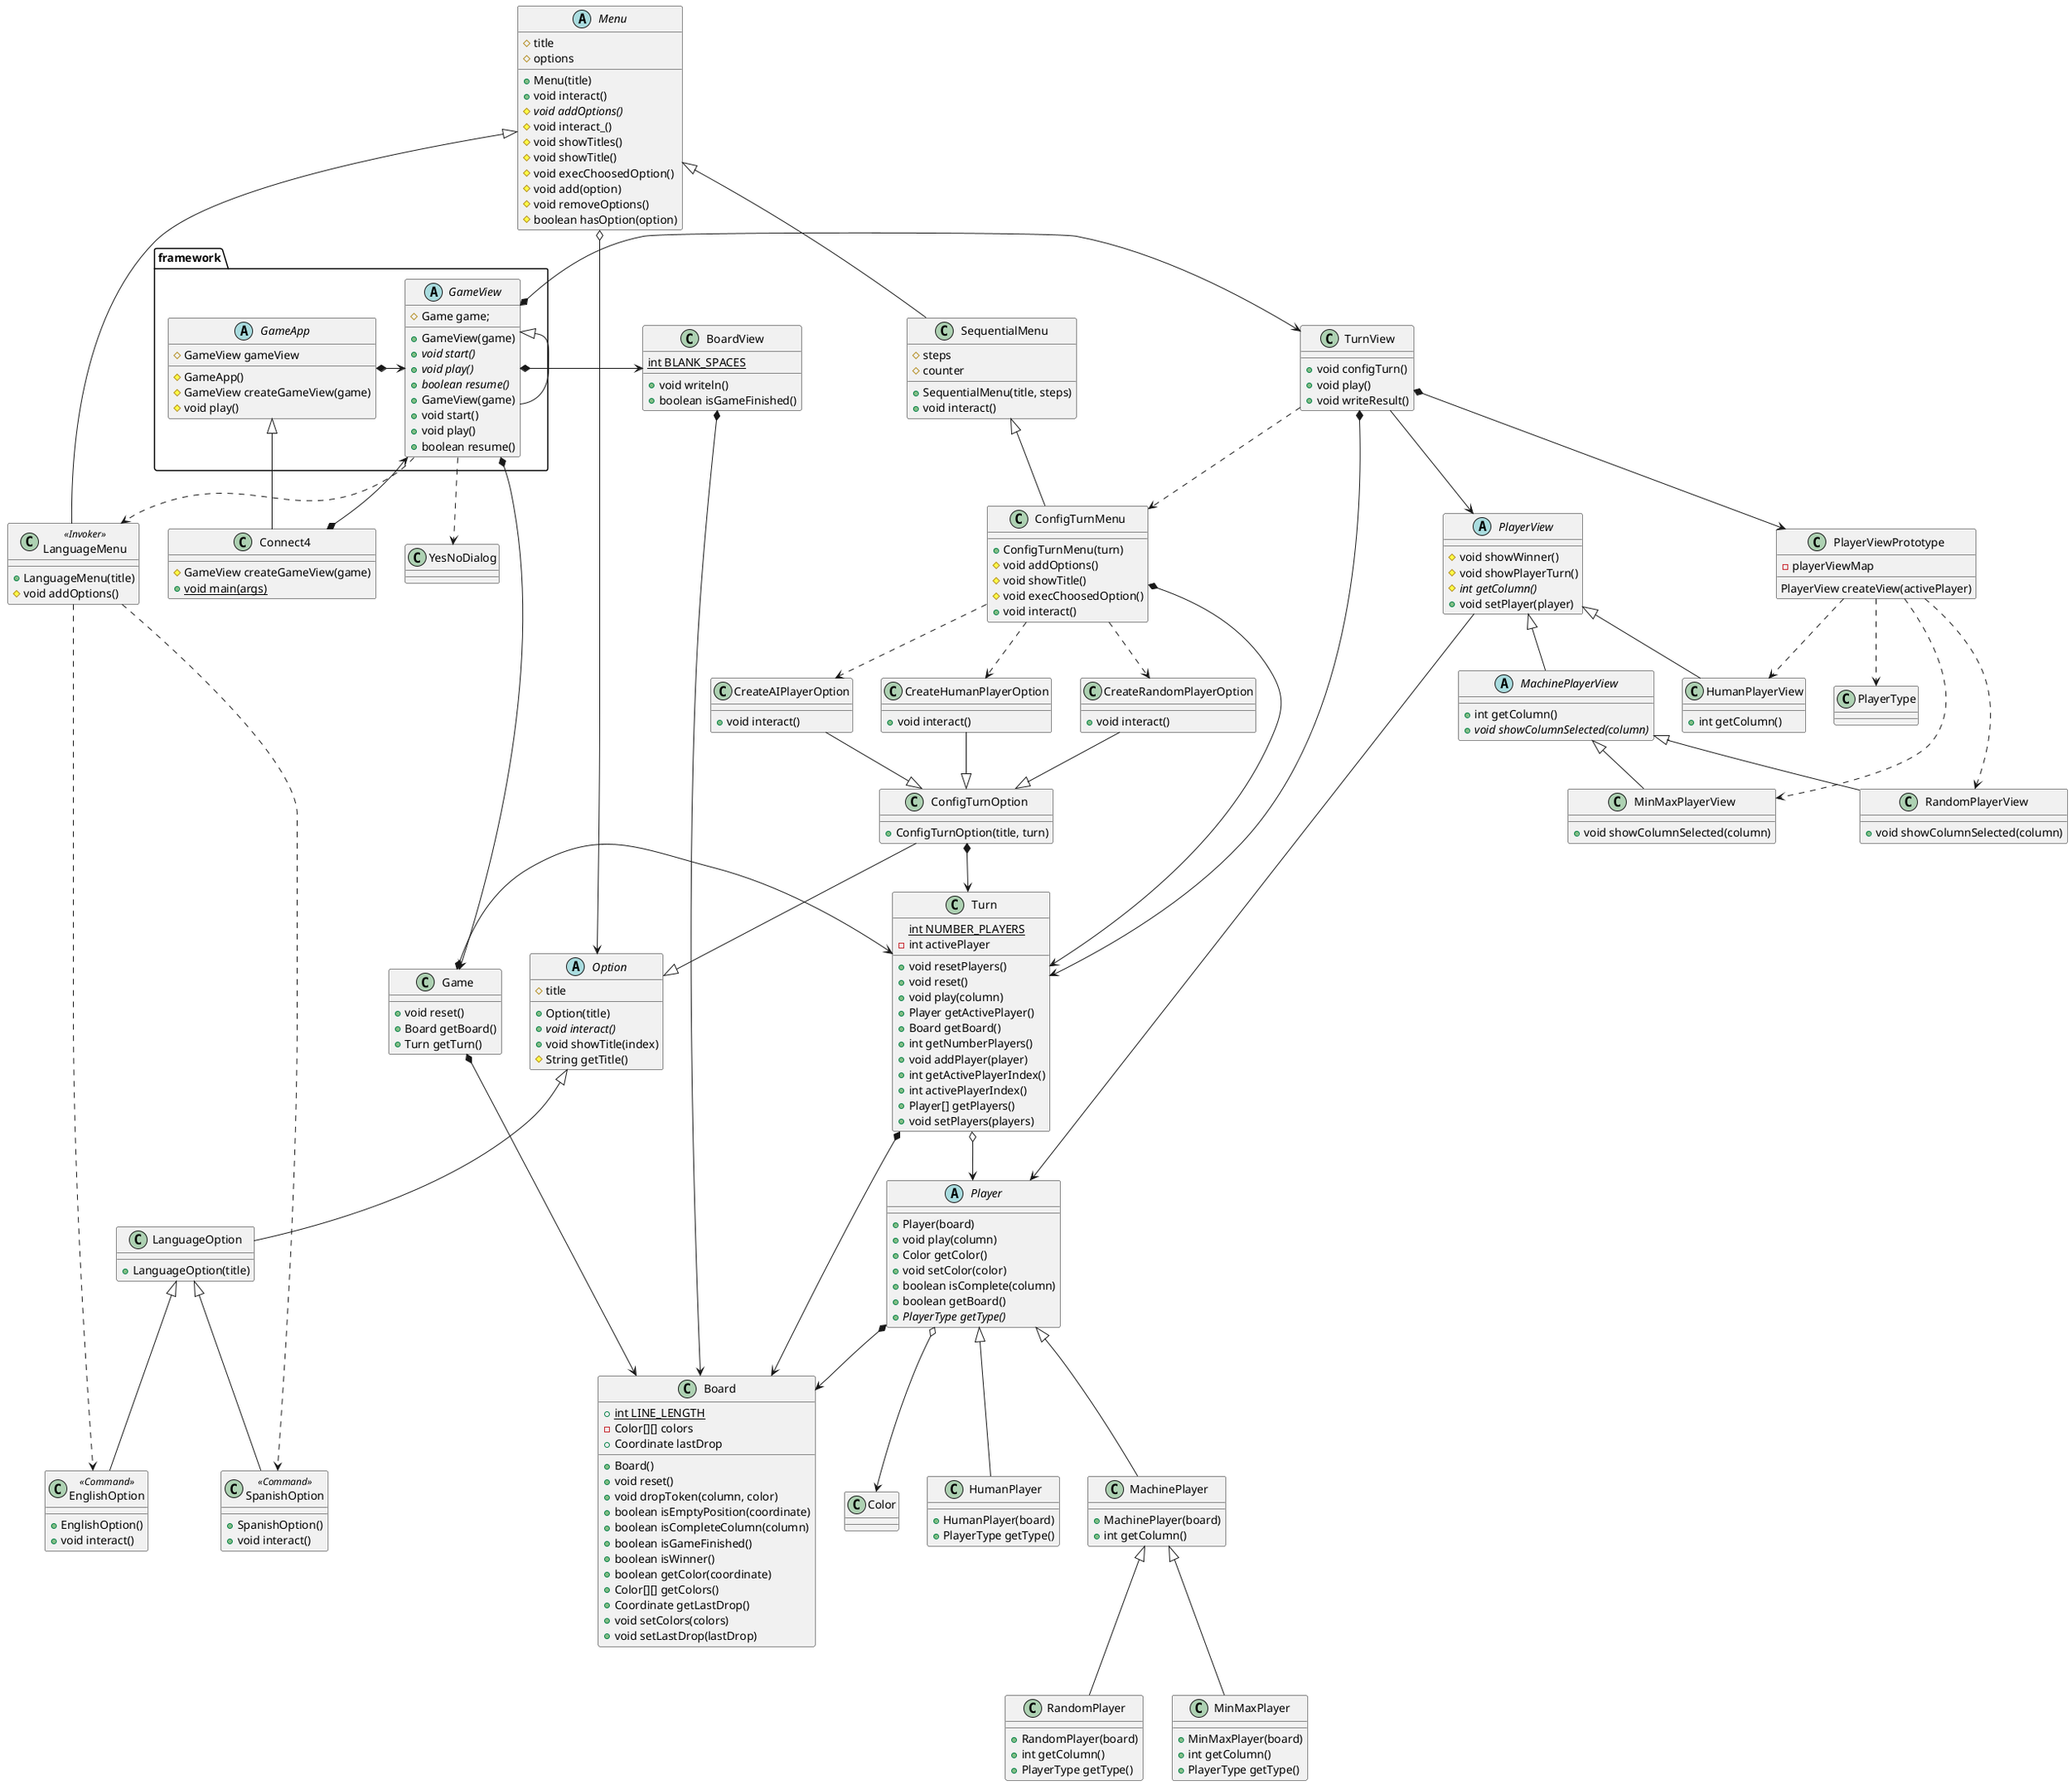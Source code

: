 @startuml connect4

abstract class framework.GameApp {
    # GameView gameView
    # GameApp()
    # GameView createGameView(game)
    # void play()
}
framework.GameApp <|-- Connect4
framework.GameApp *-> framework.GameView


abstract class framework.GameView {
    # Game game;
    + GameView(game)
    + {abstract} void start()
    + {abstract} void play()
    + {abstract} boolean resume()
}
framework.GameView <|-- GameView

    Connect4 : # GameView createGameView(game)
    Connect4 : + {static} void main(args)
    Connect4 *--> GameView

    GameView *-> BoardView
    GameView *-> TurnView
    GameView *-> Game
    GameView : + GameView(game)
    GameView : + void start()
    GameView : + void play()
    GameView : + boolean resume()
    GameView ..> YesNoDialog
    GameView ..> LanguageMenu

    TurnView *--> Turn
    TurnView --> PlayerView
    TurnView *--> PlayerViewPrototype
    TurnView : + void configTurn()
    TurnView : + void play()
    TurnView : + void writeResult()
    TurnView ..> ConfigTurnMenu

    abstract class PlayerView
    PlayerView --> Player
    PlayerView : # void showWinner()
    PlayerView : # void showPlayerTurn()
    PlayerView : # {abstract} int getColumn()
    PlayerView : + void setPlayer(player)
    PlayerView <|-- HumanPlayerView
    PlayerView <|-- MachinePlayerView

    HumanPlayerView : + int getColumn()

    abstract class MachinePlayerView
    MachinePlayerView : + int getColumn()
    MachinePlayerView : + {abstract} void showColumnSelected(column)
    MachinePlayerView <|-- RandomPlayerView
    MachinePlayerView <|-- MinMaxPlayerView

    MinMaxPlayerView : + void showColumnSelected(column)

    RandomPlayerView : + void showColumnSelected(column)

    PlayerViewPrototype : - playerViewMap
    PlayerViewPrototype : PlayerView createView(activePlayer)
    PlayerViewPrototype ..> HumanPlayerView
    PlayerViewPrototype ..> RandomPlayerView
    PlayerViewPrototype ..> MinMaxPlayerView
    PlayerViewPrototype ..> PlayerType

    BoardView : {static} int BLANK_SPACES
    BoardView *--> Board
    BoardView : + void writeln()
    BoardView : + boolean isGameFinished()

    Game *-> Board
    Game *-> Turn
    Game : + void reset()
    Game : + Board getBoard()
    Game : + Turn getTurn()

    Turn o--> Player
    Turn *--> Board
    Turn : {static} int NUMBER_PLAYERS
    Turn : - int activePlayer
    Turn : + void resetPlayers()
    Turn : + void reset()
    Turn : + void play(column)
    Turn : + Player getActivePlayer()
    Turn : + Board getBoard()
    Turn : + int getNumberPlayers()
    Turn : + void addPlayer(player)
    Turn : + int getActivePlayerIndex()
    Turn : + int activePlayerIndex()
    Turn : + Player[] getPlayers()
    Turn : + void setPlayers(players)

    abstract Player
    Player o--> Color
    Player *--> Board
    Player : + Player(board)
    Player : + void play(column)
    Player : + Color getColor()
    Player : + void setColor(color)
    Player : + boolean isComplete(column)
    Player : + boolean getBoard()
    Player : + {abstract} PlayerType getType()
    Player <|-- HumanPlayer
    Player <|-- MachinePlayer

    HumanPlayer : + HumanPlayer(board)
    HumanPlayer : + PlayerType getType()

    MachinePlayer : + MachinePlayer(board)
    MachinePlayer : + int getColumn()
    MachinePlayer <|-- RandomPlayer
    MachinePlayer <|-- MinMaxPlayer

    RandomPlayer : + RandomPlayer(board)
    RandomPlayer : + int getColumn()
    RandomPlayer : + PlayerType getType()

    MinMaxPlayer : + MinMaxPlayer(board)
    MinMaxPlayer : + int getColumn()
    MinMaxPlayer : + PlayerType getType()

    Board : + {static} int LINE_LENGTH
    Board : - Color[][] colors
    Board : + Coordinate lastDrop
    Board : + Board()
    Board : + void reset()
    Board : + void dropToken(column, color)
    Board : + boolean isEmptyPosition(coordinate)
    Board : + boolean isCompleteColumn(column)
    Board : + boolean isGameFinished()
    Board : + boolean isWinner()
    Board : + boolean getColor(coordinate)
    Board : + Color[][] getColors()
    Board : + Coordinate getLastDrop()
    Board : + void setColors(colors)
    Board : + void setLastDrop(lastDrop)

    abstract class Menu
    Menu : # title
    Menu : # options
    Menu o--> Option
    Menu : + Menu(title)
    Menu : + void interact()
    Menu : # {abstract} void addOptions()
    Menu : # void interact_()
    Menu : # void showTitles()
    Menu : # void showTitle()
    Menu : # void execChoosedOption()
    Menu : # void add(option)
    Menu : # void removeOptions()
    Menu : # boolean hasOption(option)
    Menu <|-- SequentialMenu
    Menu <|-- LanguageMenu

    class LanguageMenu << Invoker >>
    LanguageMenu : + LanguageMenu(title)
    LanguageMenu : # void addOptions()
    LanguageMenu ..> SpanishOption
    LanguageMenu ..> EnglishOption

    SequentialMenu : # steps
    SequentialMenu : # counter
    SequentialMenu : + SequentialMenu(title, steps)
    SequentialMenu : + void interact()
    SequentialMenu <|-- ConfigTurnMenu

    ConfigTurnMenu *--> Turn
    ConfigTurnMenu : + ConfigTurnMenu(turn)
    ConfigTurnMenu : # void addOptions()
    ConfigTurnMenu : # void showTitle()
    ConfigTurnMenu : # void execChoosedOption()
    ConfigTurnMenu : + void interact()
    ConfigTurnMenu ..> CreateHumanPlayerOption
    ConfigTurnMenu ..> CreateRandomPlayerOption
    ConfigTurnMenu ..> CreateAIPlayerOption

    abstract class Option
    Option : # title
    Option : + Option(title)
    Option : + {abstract} void interact()
    Option : + void showTitle(index)
    Option : # String getTitle()
    Option <|-- LanguageOption

    LanguageOption : + LanguageOption(title)
    LanguageOption <|-- SpanishOption
    LanguageOption <|-- EnglishOption

    class SpanishOption << Command >>
    SpanishOption : + SpanishOption()
    SpanishOption : + void interact()

    class EnglishOption << Command >>
    EnglishOption : + EnglishOption()
    EnglishOption : + void interact()

    CreateHumanPlayerOption --|> ConfigTurnOption
    CreateHumanPlayerOption : + void interact()

    CreateRandomPlayerOption --|> ConfigTurnOption
    CreateRandomPlayerOption : + void interact()

    CreateAIPlayerOption --|> ConfigTurnOption
    CreateAIPlayerOption : + void interact()

    ConfigTurnOption --|> Option
    ConfigTurnOption *--> Turn
    ConfigTurnOption : + ConfigTurnOption(title, turn)

@enduml